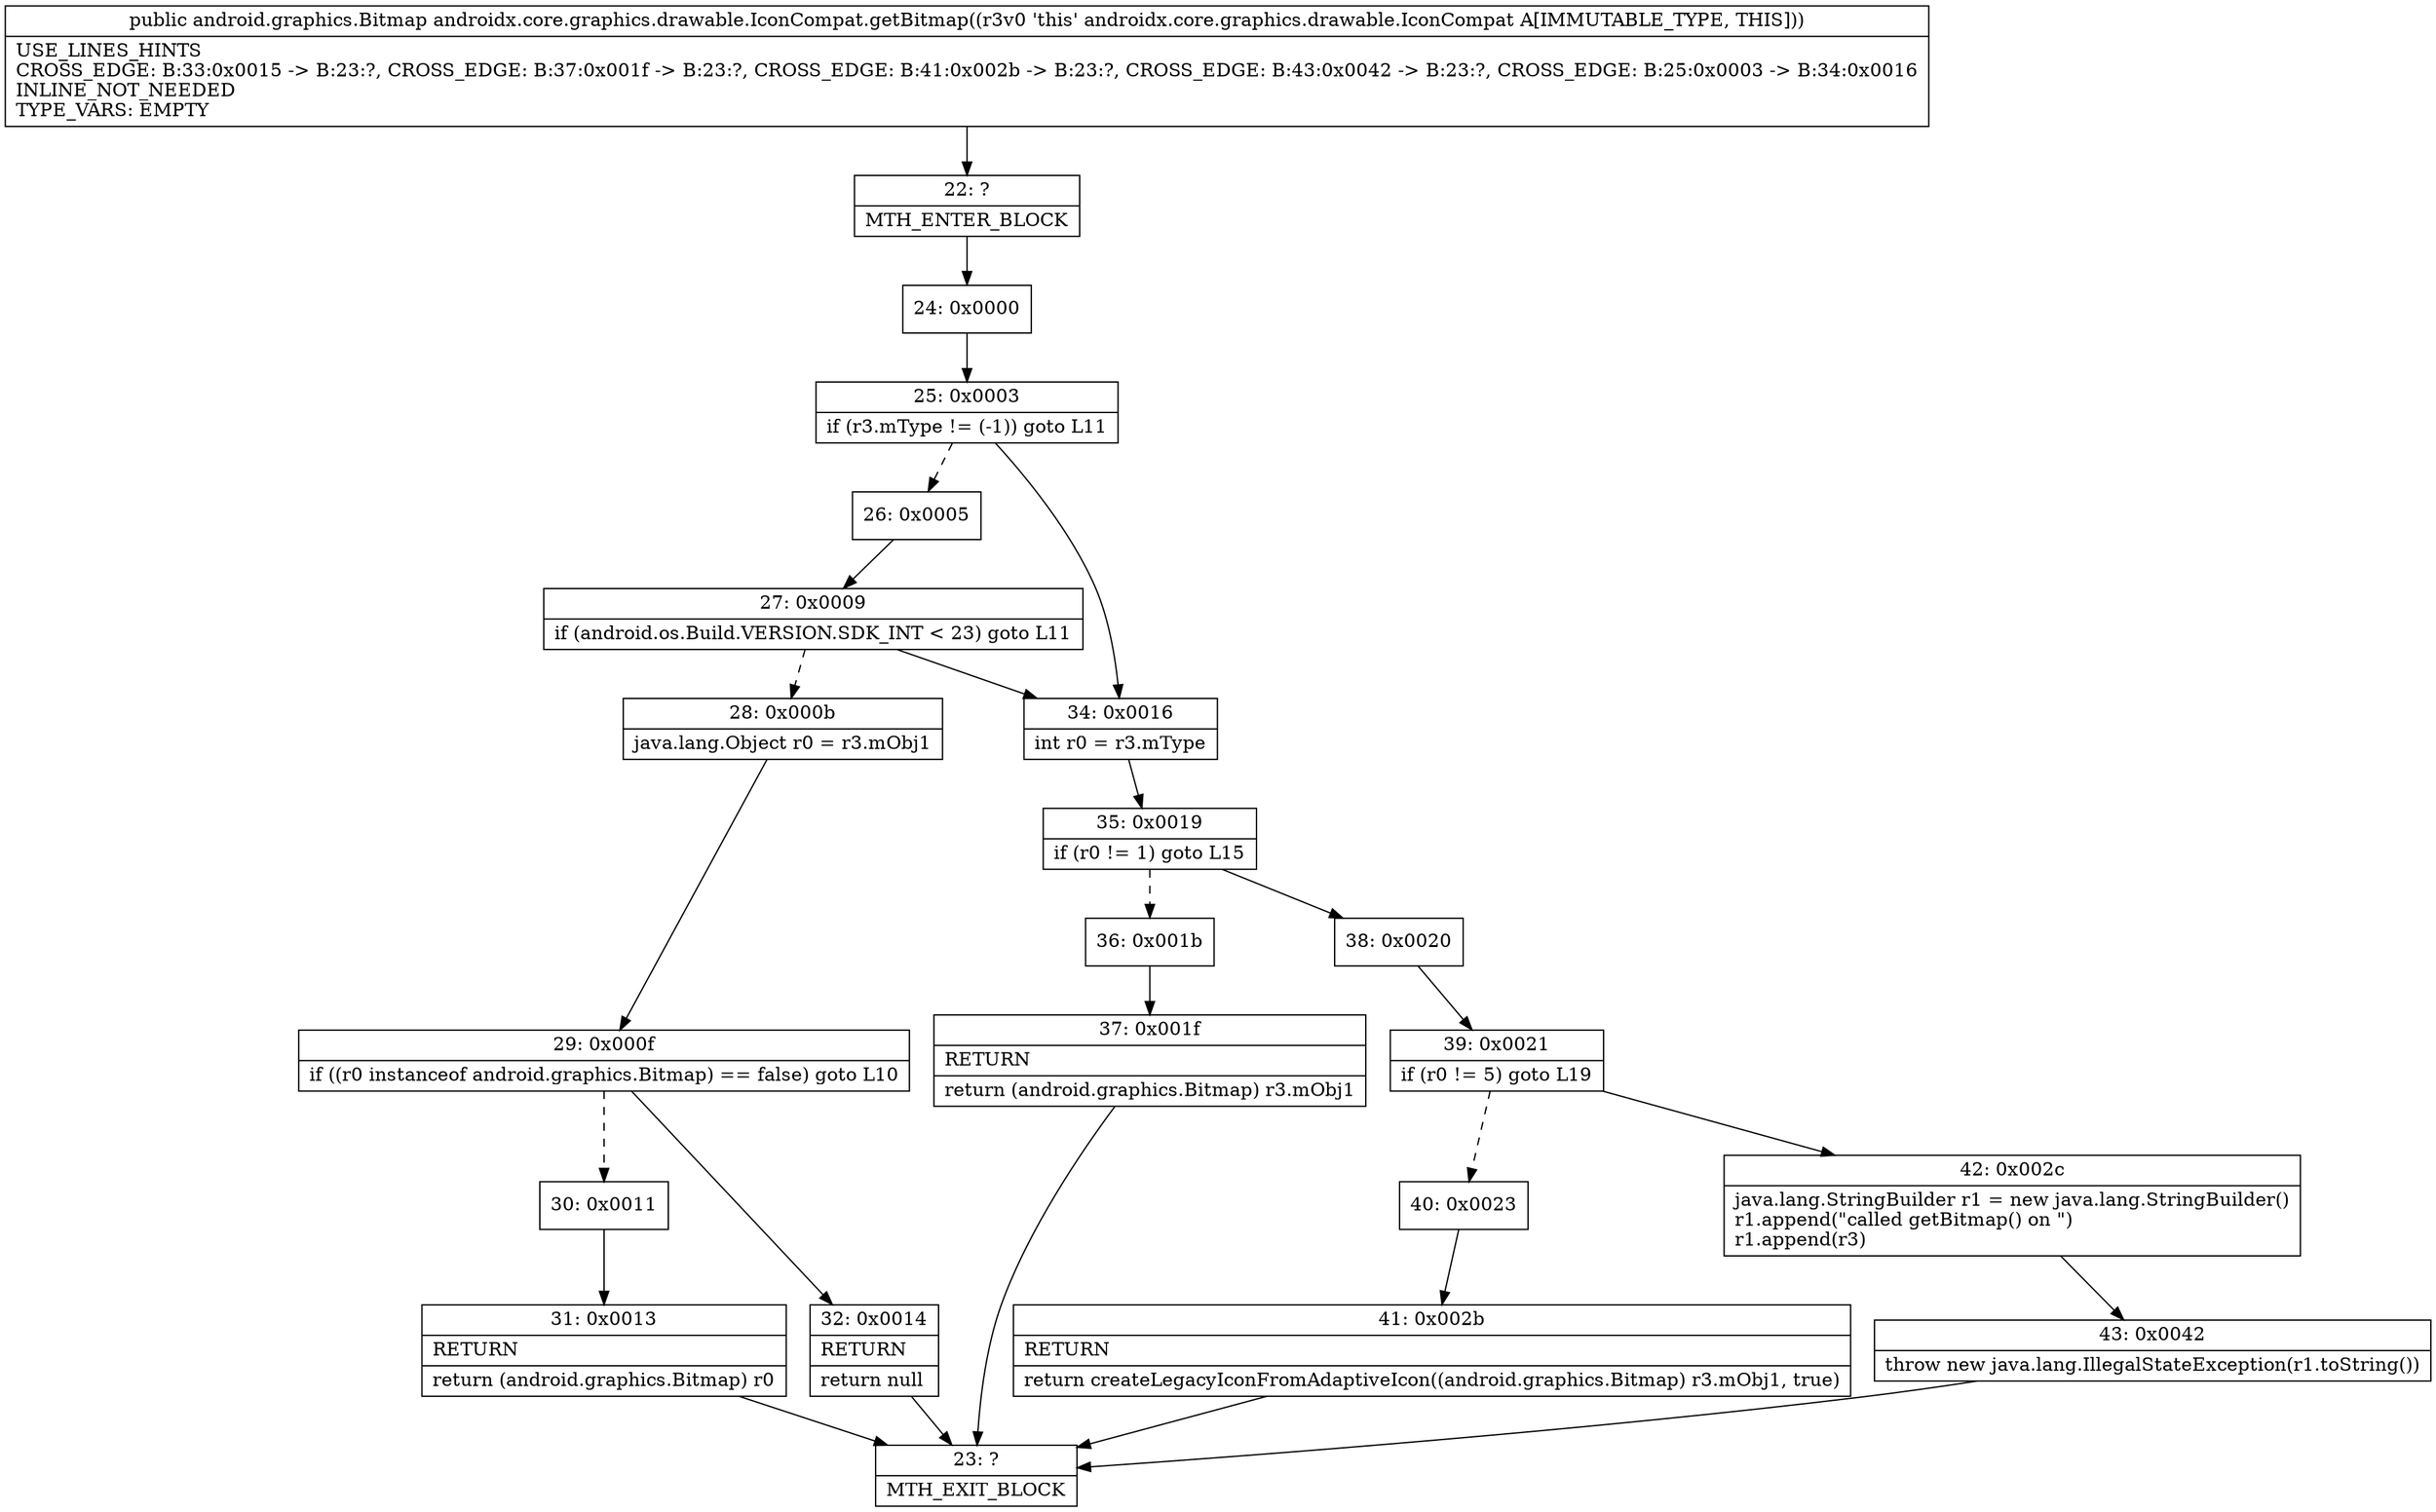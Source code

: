 digraph "CFG forandroidx.core.graphics.drawable.IconCompat.getBitmap()Landroid\/graphics\/Bitmap;" {
Node_22 [shape=record,label="{22\:\ ?|MTH_ENTER_BLOCK\l}"];
Node_24 [shape=record,label="{24\:\ 0x0000}"];
Node_25 [shape=record,label="{25\:\ 0x0003|if (r3.mType != (\-1)) goto L11\l}"];
Node_26 [shape=record,label="{26\:\ 0x0005}"];
Node_27 [shape=record,label="{27\:\ 0x0009|if (android.os.Build.VERSION.SDK_INT \< 23) goto L11\l}"];
Node_28 [shape=record,label="{28\:\ 0x000b|java.lang.Object r0 = r3.mObj1\l}"];
Node_29 [shape=record,label="{29\:\ 0x000f|if ((r0 instanceof android.graphics.Bitmap) == false) goto L10\l}"];
Node_30 [shape=record,label="{30\:\ 0x0011}"];
Node_31 [shape=record,label="{31\:\ 0x0013|RETURN\l|return (android.graphics.Bitmap) r0\l}"];
Node_23 [shape=record,label="{23\:\ ?|MTH_EXIT_BLOCK\l}"];
Node_32 [shape=record,label="{32\:\ 0x0014|RETURN\l|return null\l}"];
Node_34 [shape=record,label="{34\:\ 0x0016|int r0 = r3.mType\l}"];
Node_35 [shape=record,label="{35\:\ 0x0019|if (r0 != 1) goto L15\l}"];
Node_36 [shape=record,label="{36\:\ 0x001b}"];
Node_37 [shape=record,label="{37\:\ 0x001f|RETURN\l|return (android.graphics.Bitmap) r3.mObj1\l}"];
Node_38 [shape=record,label="{38\:\ 0x0020}"];
Node_39 [shape=record,label="{39\:\ 0x0021|if (r0 != 5) goto L19\l}"];
Node_40 [shape=record,label="{40\:\ 0x0023}"];
Node_41 [shape=record,label="{41\:\ 0x002b|RETURN\l|return createLegacyIconFromAdaptiveIcon((android.graphics.Bitmap) r3.mObj1, true)\l}"];
Node_42 [shape=record,label="{42\:\ 0x002c|java.lang.StringBuilder r1 = new java.lang.StringBuilder()\lr1.append(\"called getBitmap() on \")\lr1.append(r3)\l}"];
Node_43 [shape=record,label="{43\:\ 0x0042|throw new java.lang.IllegalStateException(r1.toString())\l}"];
MethodNode[shape=record,label="{public android.graphics.Bitmap androidx.core.graphics.drawable.IconCompat.getBitmap((r3v0 'this' androidx.core.graphics.drawable.IconCompat A[IMMUTABLE_TYPE, THIS]))  | USE_LINES_HINTS\lCROSS_EDGE: B:33:0x0015 \-\> B:23:?, CROSS_EDGE: B:37:0x001f \-\> B:23:?, CROSS_EDGE: B:41:0x002b \-\> B:23:?, CROSS_EDGE: B:43:0x0042 \-\> B:23:?, CROSS_EDGE: B:25:0x0003 \-\> B:34:0x0016\lINLINE_NOT_NEEDED\lTYPE_VARS: EMPTY\l}"];
MethodNode -> Node_22;Node_22 -> Node_24;
Node_24 -> Node_25;
Node_25 -> Node_26[style=dashed];
Node_25 -> Node_34;
Node_26 -> Node_27;
Node_27 -> Node_28[style=dashed];
Node_27 -> Node_34;
Node_28 -> Node_29;
Node_29 -> Node_30[style=dashed];
Node_29 -> Node_32;
Node_30 -> Node_31;
Node_31 -> Node_23;
Node_32 -> Node_23;
Node_34 -> Node_35;
Node_35 -> Node_36[style=dashed];
Node_35 -> Node_38;
Node_36 -> Node_37;
Node_37 -> Node_23;
Node_38 -> Node_39;
Node_39 -> Node_40[style=dashed];
Node_39 -> Node_42;
Node_40 -> Node_41;
Node_41 -> Node_23;
Node_42 -> Node_43;
Node_43 -> Node_23;
}

